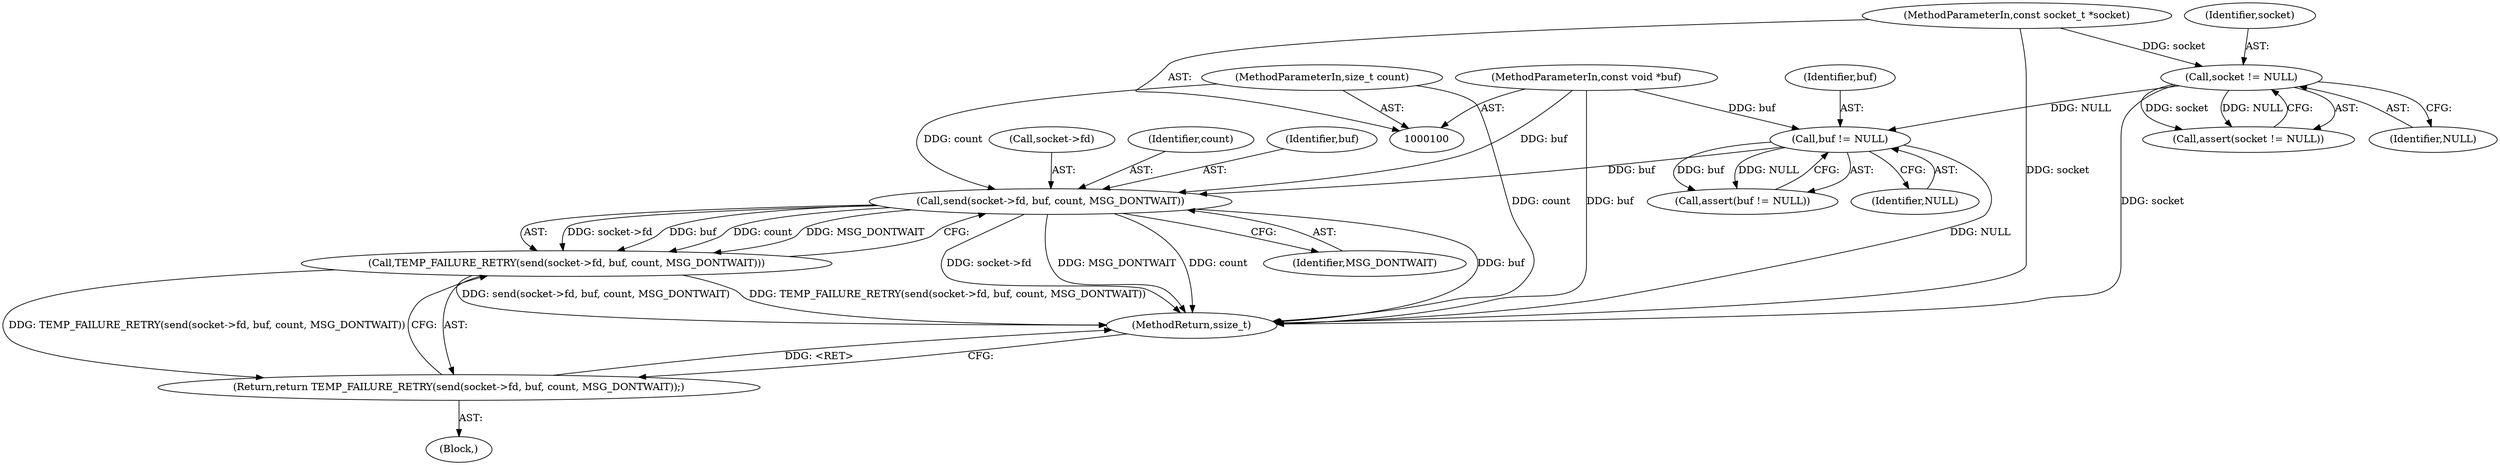 digraph "0_Android_472271b153c5dc53c28beac55480a8d8434b2d5c_64@API" {
"1000115" [label="(Call,send(socket->fd, buf, count, MSG_DONTWAIT))"];
"1000110" [label="(Call,buf != NULL)"];
"1000102" [label="(MethodParameterIn,const void *buf)"];
"1000106" [label="(Call,socket != NULL)"];
"1000101" [label="(MethodParameterIn,const socket_t *socket)"];
"1000103" [label="(MethodParameterIn,size_t count)"];
"1000114" [label="(Call,TEMP_FAILURE_RETRY(send(socket->fd, buf, count, MSG_DONTWAIT)))"];
"1000113" [label="(Return,return TEMP_FAILURE_RETRY(send(socket->fd, buf, count, MSG_DONTWAIT));)"];
"1000114" [label="(Call,TEMP_FAILURE_RETRY(send(socket->fd, buf, count, MSG_DONTWAIT)))"];
"1000113" [label="(Return,return TEMP_FAILURE_RETRY(send(socket->fd, buf, count, MSG_DONTWAIT));)"];
"1000104" [label="(Block,)"];
"1000107" [label="(Identifier,socket)"];
"1000116" [label="(Call,socket->fd)"];
"1000120" [label="(Identifier,count)"];
"1000101" [label="(MethodParameterIn,const socket_t *socket)"];
"1000111" [label="(Identifier,buf)"];
"1000115" [label="(Call,send(socket->fd, buf, count, MSG_DONTWAIT))"];
"1000103" [label="(MethodParameterIn,size_t count)"];
"1000112" [label="(Identifier,NULL)"];
"1000110" [label="(Call,buf != NULL)"];
"1000108" [label="(Identifier,NULL)"];
"1000121" [label="(Identifier,MSG_DONTWAIT)"];
"1000119" [label="(Identifier,buf)"];
"1000122" [label="(MethodReturn,ssize_t)"];
"1000105" [label="(Call,assert(socket != NULL))"];
"1000109" [label="(Call,assert(buf != NULL))"];
"1000106" [label="(Call,socket != NULL)"];
"1000102" [label="(MethodParameterIn,const void *buf)"];
"1000115" -> "1000114"  [label="AST: "];
"1000115" -> "1000121"  [label="CFG: "];
"1000116" -> "1000115"  [label="AST: "];
"1000119" -> "1000115"  [label="AST: "];
"1000120" -> "1000115"  [label="AST: "];
"1000121" -> "1000115"  [label="AST: "];
"1000114" -> "1000115"  [label="CFG: "];
"1000115" -> "1000122"  [label="DDG: buf"];
"1000115" -> "1000122"  [label="DDG: socket->fd"];
"1000115" -> "1000122"  [label="DDG: MSG_DONTWAIT"];
"1000115" -> "1000122"  [label="DDG: count"];
"1000115" -> "1000114"  [label="DDG: socket->fd"];
"1000115" -> "1000114"  [label="DDG: buf"];
"1000115" -> "1000114"  [label="DDG: count"];
"1000115" -> "1000114"  [label="DDG: MSG_DONTWAIT"];
"1000110" -> "1000115"  [label="DDG: buf"];
"1000102" -> "1000115"  [label="DDG: buf"];
"1000103" -> "1000115"  [label="DDG: count"];
"1000110" -> "1000109"  [label="AST: "];
"1000110" -> "1000112"  [label="CFG: "];
"1000111" -> "1000110"  [label="AST: "];
"1000112" -> "1000110"  [label="AST: "];
"1000109" -> "1000110"  [label="CFG: "];
"1000110" -> "1000122"  [label="DDG: NULL"];
"1000110" -> "1000109"  [label="DDG: buf"];
"1000110" -> "1000109"  [label="DDG: NULL"];
"1000102" -> "1000110"  [label="DDG: buf"];
"1000106" -> "1000110"  [label="DDG: NULL"];
"1000102" -> "1000100"  [label="AST: "];
"1000102" -> "1000122"  [label="DDG: buf"];
"1000106" -> "1000105"  [label="AST: "];
"1000106" -> "1000108"  [label="CFG: "];
"1000107" -> "1000106"  [label="AST: "];
"1000108" -> "1000106"  [label="AST: "];
"1000105" -> "1000106"  [label="CFG: "];
"1000106" -> "1000122"  [label="DDG: socket"];
"1000106" -> "1000105"  [label="DDG: socket"];
"1000106" -> "1000105"  [label="DDG: NULL"];
"1000101" -> "1000106"  [label="DDG: socket"];
"1000101" -> "1000100"  [label="AST: "];
"1000101" -> "1000122"  [label="DDG: socket"];
"1000103" -> "1000100"  [label="AST: "];
"1000103" -> "1000122"  [label="DDG: count"];
"1000114" -> "1000113"  [label="AST: "];
"1000113" -> "1000114"  [label="CFG: "];
"1000114" -> "1000122"  [label="DDG: TEMP_FAILURE_RETRY(send(socket->fd, buf, count, MSG_DONTWAIT))"];
"1000114" -> "1000122"  [label="DDG: send(socket->fd, buf, count, MSG_DONTWAIT)"];
"1000114" -> "1000113"  [label="DDG: TEMP_FAILURE_RETRY(send(socket->fd, buf, count, MSG_DONTWAIT))"];
"1000113" -> "1000104"  [label="AST: "];
"1000122" -> "1000113"  [label="CFG: "];
"1000113" -> "1000122"  [label="DDG: <RET>"];
}
